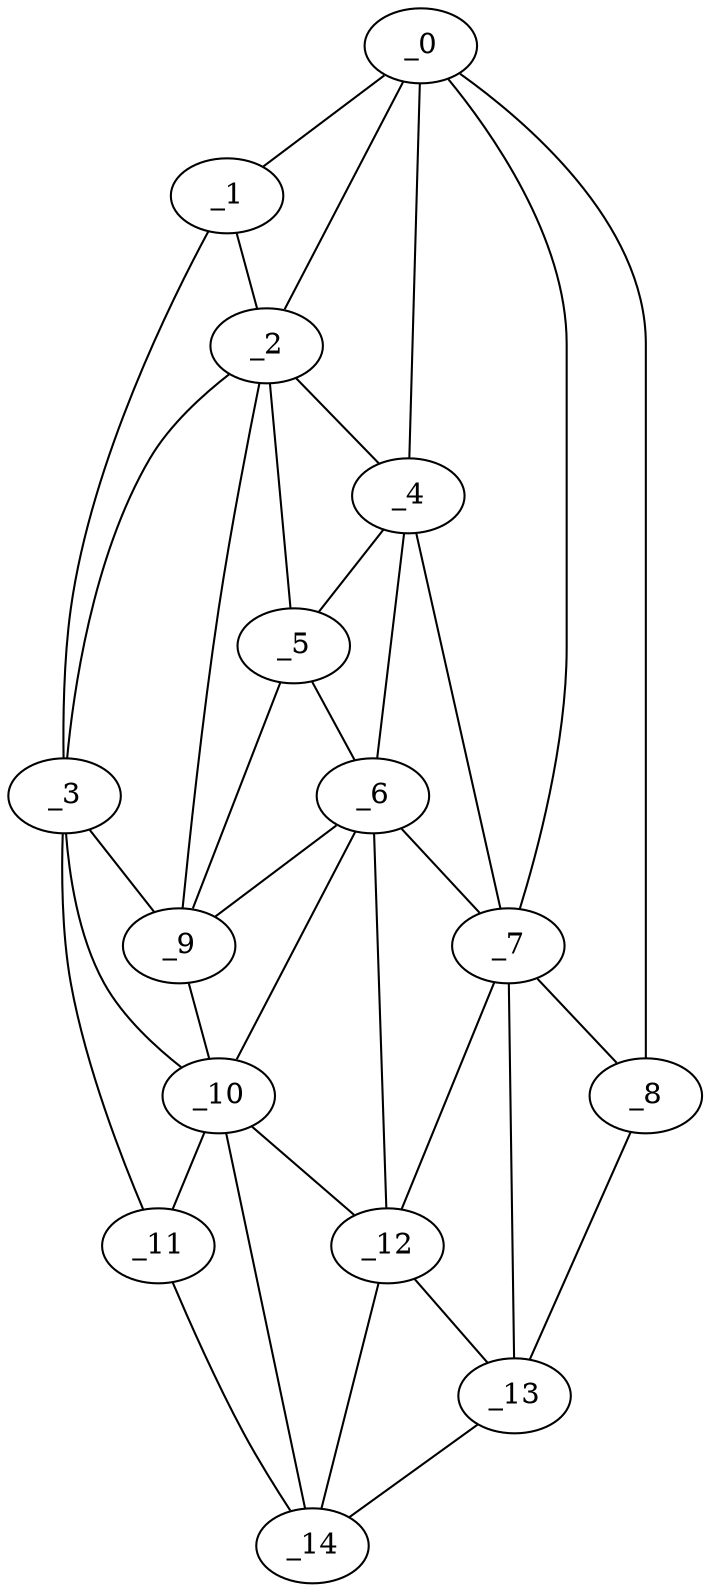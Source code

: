 graph "obj85__150.gxl" {
	_0	 [x=3,
		y=75];
	_1	 [x=4,
		y=67];
	_0 -- _1	 [valence=1];
	_2	 [x=12,
		y=63];
	_0 -- _2	 [valence=1];
	_4	 [x=41,
		y=72];
	_0 -- _4	 [valence=2];
	_7	 [x=46,
		y=96];
	_0 -- _7	 [valence=1];
	_8	 [x=46,
		y=102];
	_0 -- _8	 [valence=1];
	_1 -- _2	 [valence=2];
	_3	 [x=34,
		y=29];
	_1 -- _3	 [valence=1];
	_2 -- _3	 [valence=1];
	_2 -- _4	 [valence=2];
	_5	 [x=45,
		y=65];
	_2 -- _5	 [valence=2];
	_9	 [x=48,
		y=57];
	_2 -- _9	 [valence=2];
	_3 -- _9	 [valence=2];
	_10	 [x=89,
		y=42];
	_3 -- _10	 [valence=2];
	_11	 [x=91,
		y=33];
	_3 -- _11	 [valence=1];
	_4 -- _5	 [valence=1];
	_6	 [x=46,
		y=74];
	_4 -- _6	 [valence=2];
	_4 -- _7	 [valence=2];
	_5 -- _6	 [valence=2];
	_5 -- _9	 [valence=1];
	_6 -- _7	 [valence=1];
	_6 -- _9	 [valence=2];
	_6 -- _10	 [valence=2];
	_12	 [x=124,
		y=76];
	_6 -- _12	 [valence=1];
	_7 -- _8	 [valence=1];
	_7 -- _12	 [valence=2];
	_13	 [x=125,
		y=81];
	_7 -- _13	 [valence=1];
	_8 -- _13	 [valence=1];
	_9 -- _10	 [valence=2];
	_10 -- _11	 [valence=2];
	_10 -- _12	 [valence=2];
	_14	 [x=126,
		y=67];
	_10 -- _14	 [valence=2];
	_11 -- _14	 [valence=1];
	_12 -- _13	 [valence=2];
	_12 -- _14	 [valence=2];
	_13 -- _14	 [valence=1];
}

